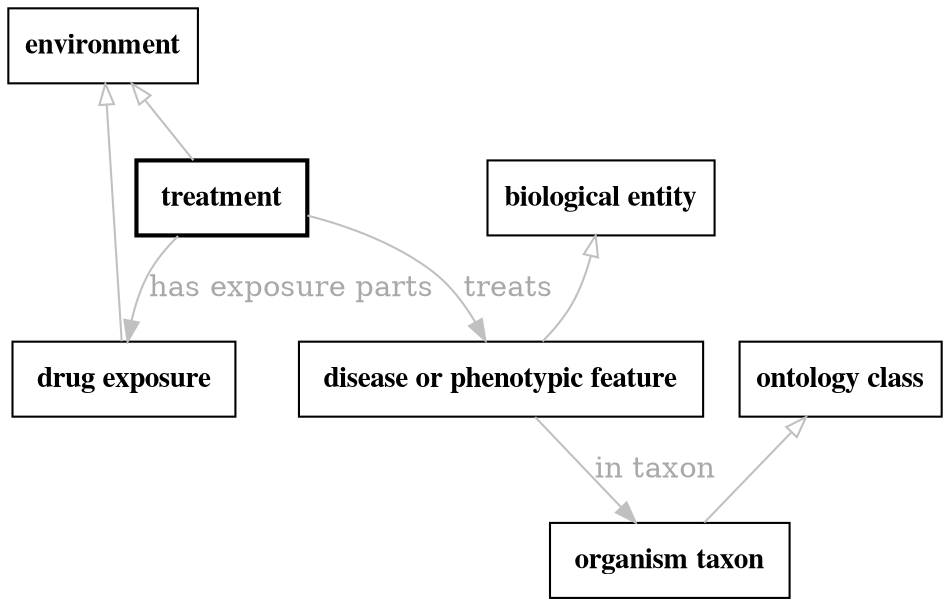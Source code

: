 // biolink model
digraph {
	graph [fontsize=32 penwidth=5]
	node [color=black fontname="times bold" shape=rectangle]
	edge [color=gray fontcolor=darkgray]
	treatment [label=" treatment " style=bold]
	environment -> treatment [label="" arrowtail=onormal dir=back]
	treatment -> "drug exposure" [label="has exposure parts"]
	"drug exposure" [label=" drug exposure " style=solid]
	environment -> "drug exposure" [label="" arrowtail=onormal dir=back]
	treatment -> "disease or phenotypic feature" [label=treats]
	"disease or phenotypic feature" [label=" disease or phenotypic feature " style=solid]
	"biological entity" -> "disease or phenotypic feature" [label="" arrowtail=onormal dir=back]
	"disease or phenotypic feature" -> "organism taxon" [label="in taxon"]
	"organism taxon" [label=" organism taxon " style=solid]
	"ontology class" -> "organism taxon" [label="" arrowtail=onormal dir=back]
}
